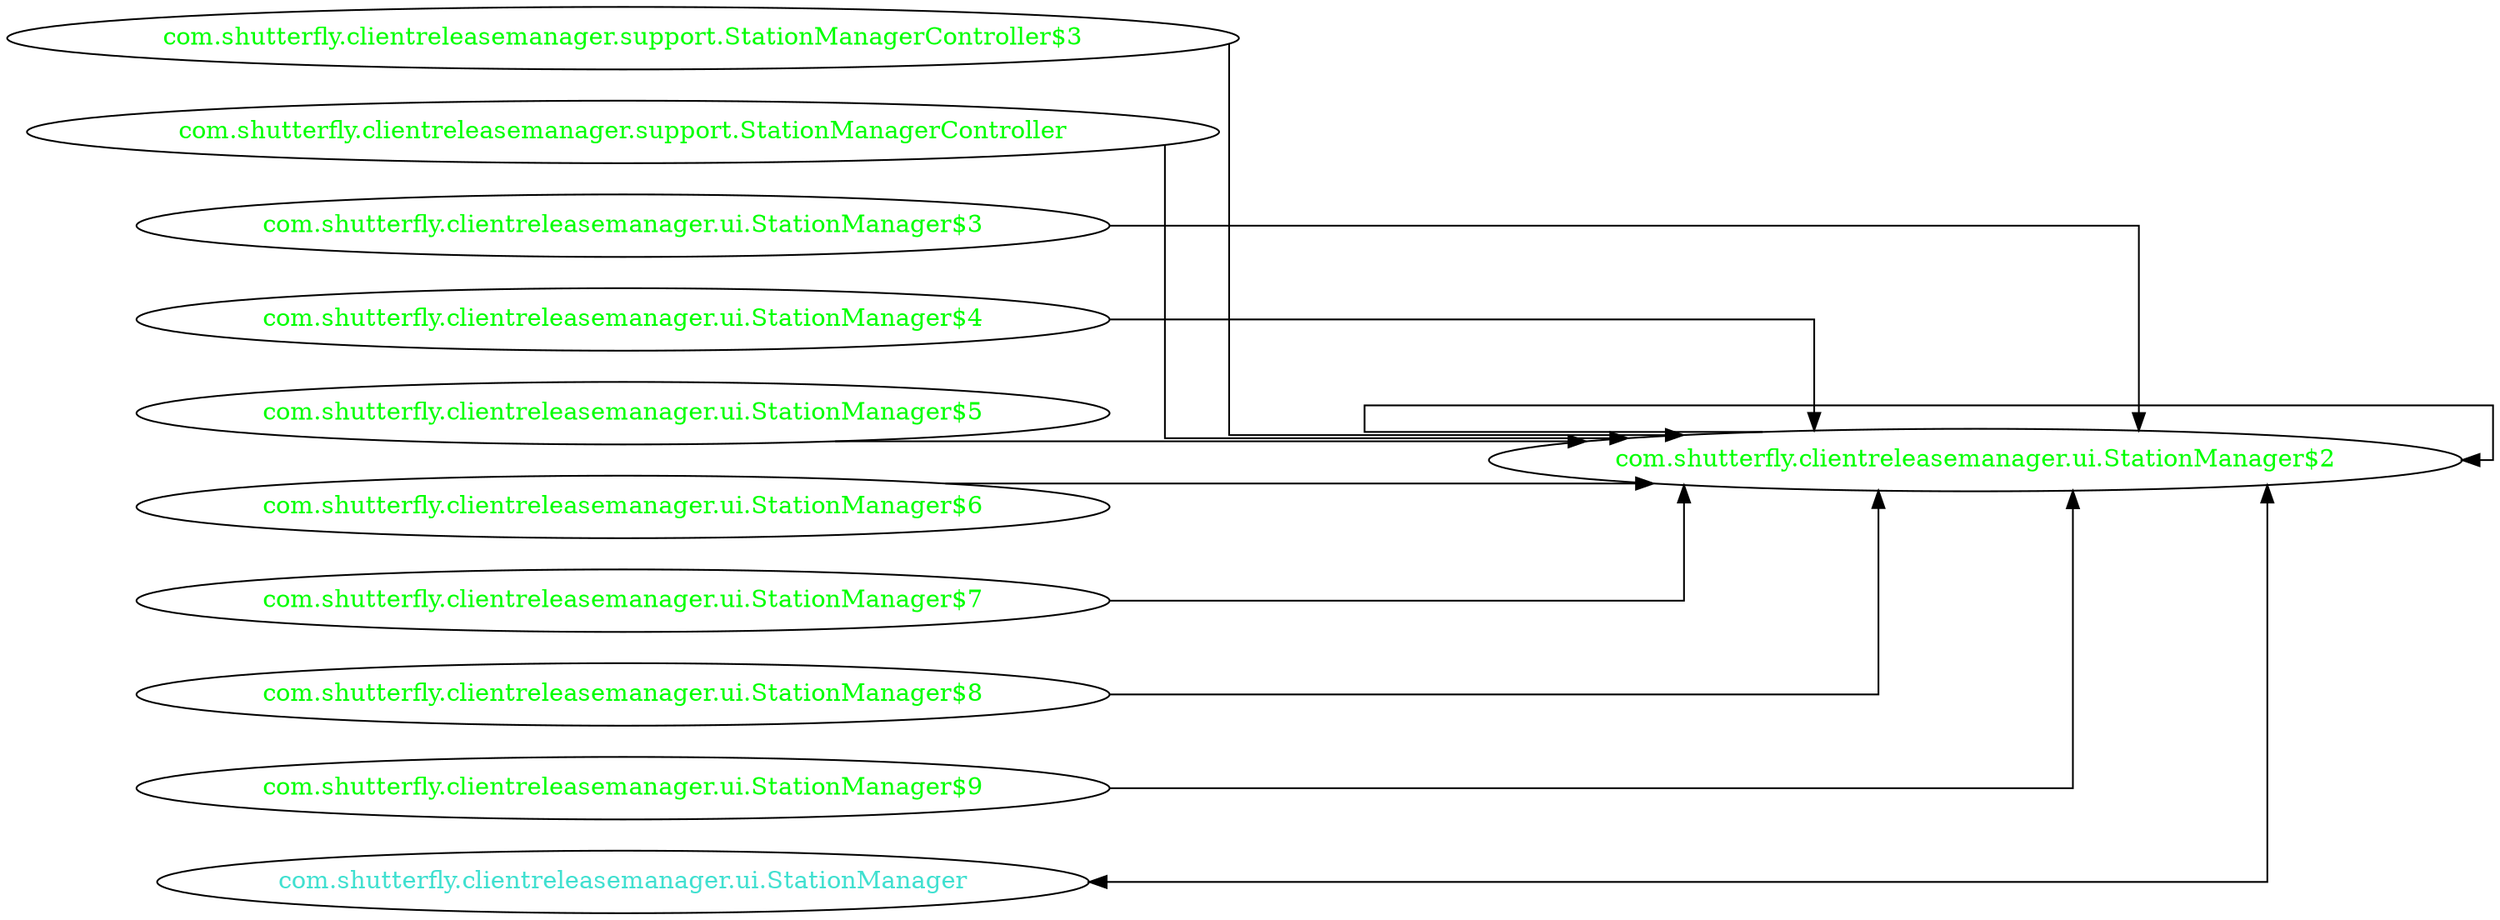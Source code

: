 digraph dependencyGraph {
 concentrate=true;
 ranksep="2.0";
 rankdir="LR"; 
 splines="ortho";
"com.shutterfly.clientreleasemanager.ui.StationManager$2" [fontcolor="red"];
"com.shutterfly.clientreleasemanager.support.StationManagerController$3" [ fontcolor="green" ];
"com.shutterfly.clientreleasemanager.support.StationManagerController$3"->"com.shutterfly.clientreleasemanager.ui.StationManager$2";
"com.shutterfly.clientreleasemanager.support.StationManagerController" [ fontcolor="green" ];
"com.shutterfly.clientreleasemanager.support.StationManagerController"->"com.shutterfly.clientreleasemanager.ui.StationManager$2";
"com.shutterfly.clientreleasemanager.ui.StationManager$2" [ fontcolor="green" ];
"com.shutterfly.clientreleasemanager.ui.StationManager$2"->"com.shutterfly.clientreleasemanager.ui.StationManager$2";
"com.shutterfly.clientreleasemanager.ui.StationManager$3" [ fontcolor="green" ];
"com.shutterfly.clientreleasemanager.ui.StationManager$3"->"com.shutterfly.clientreleasemanager.ui.StationManager$2";
"com.shutterfly.clientreleasemanager.ui.StationManager$4" [ fontcolor="green" ];
"com.shutterfly.clientreleasemanager.ui.StationManager$4"->"com.shutterfly.clientreleasemanager.ui.StationManager$2";
"com.shutterfly.clientreleasemanager.ui.StationManager$5" [ fontcolor="green" ];
"com.shutterfly.clientreleasemanager.ui.StationManager$5"->"com.shutterfly.clientreleasemanager.ui.StationManager$2";
"com.shutterfly.clientreleasemanager.ui.StationManager$6" [ fontcolor="green" ];
"com.shutterfly.clientreleasemanager.ui.StationManager$6"->"com.shutterfly.clientreleasemanager.ui.StationManager$2";
"com.shutterfly.clientreleasemanager.ui.StationManager$7" [ fontcolor="green" ];
"com.shutterfly.clientreleasemanager.ui.StationManager$7"->"com.shutterfly.clientreleasemanager.ui.StationManager$2";
"com.shutterfly.clientreleasemanager.ui.StationManager$8" [ fontcolor="green" ];
"com.shutterfly.clientreleasemanager.ui.StationManager$8"->"com.shutterfly.clientreleasemanager.ui.StationManager$2";
"com.shutterfly.clientreleasemanager.ui.StationManager$9" [ fontcolor="green" ];
"com.shutterfly.clientreleasemanager.ui.StationManager$9"->"com.shutterfly.clientreleasemanager.ui.StationManager$2";
"com.shutterfly.clientreleasemanager.ui.StationManager" [ fontcolor="turquoise" ];
"com.shutterfly.clientreleasemanager.ui.StationManager"->"com.shutterfly.clientreleasemanager.ui.StationManager$2" [dir=both];
}